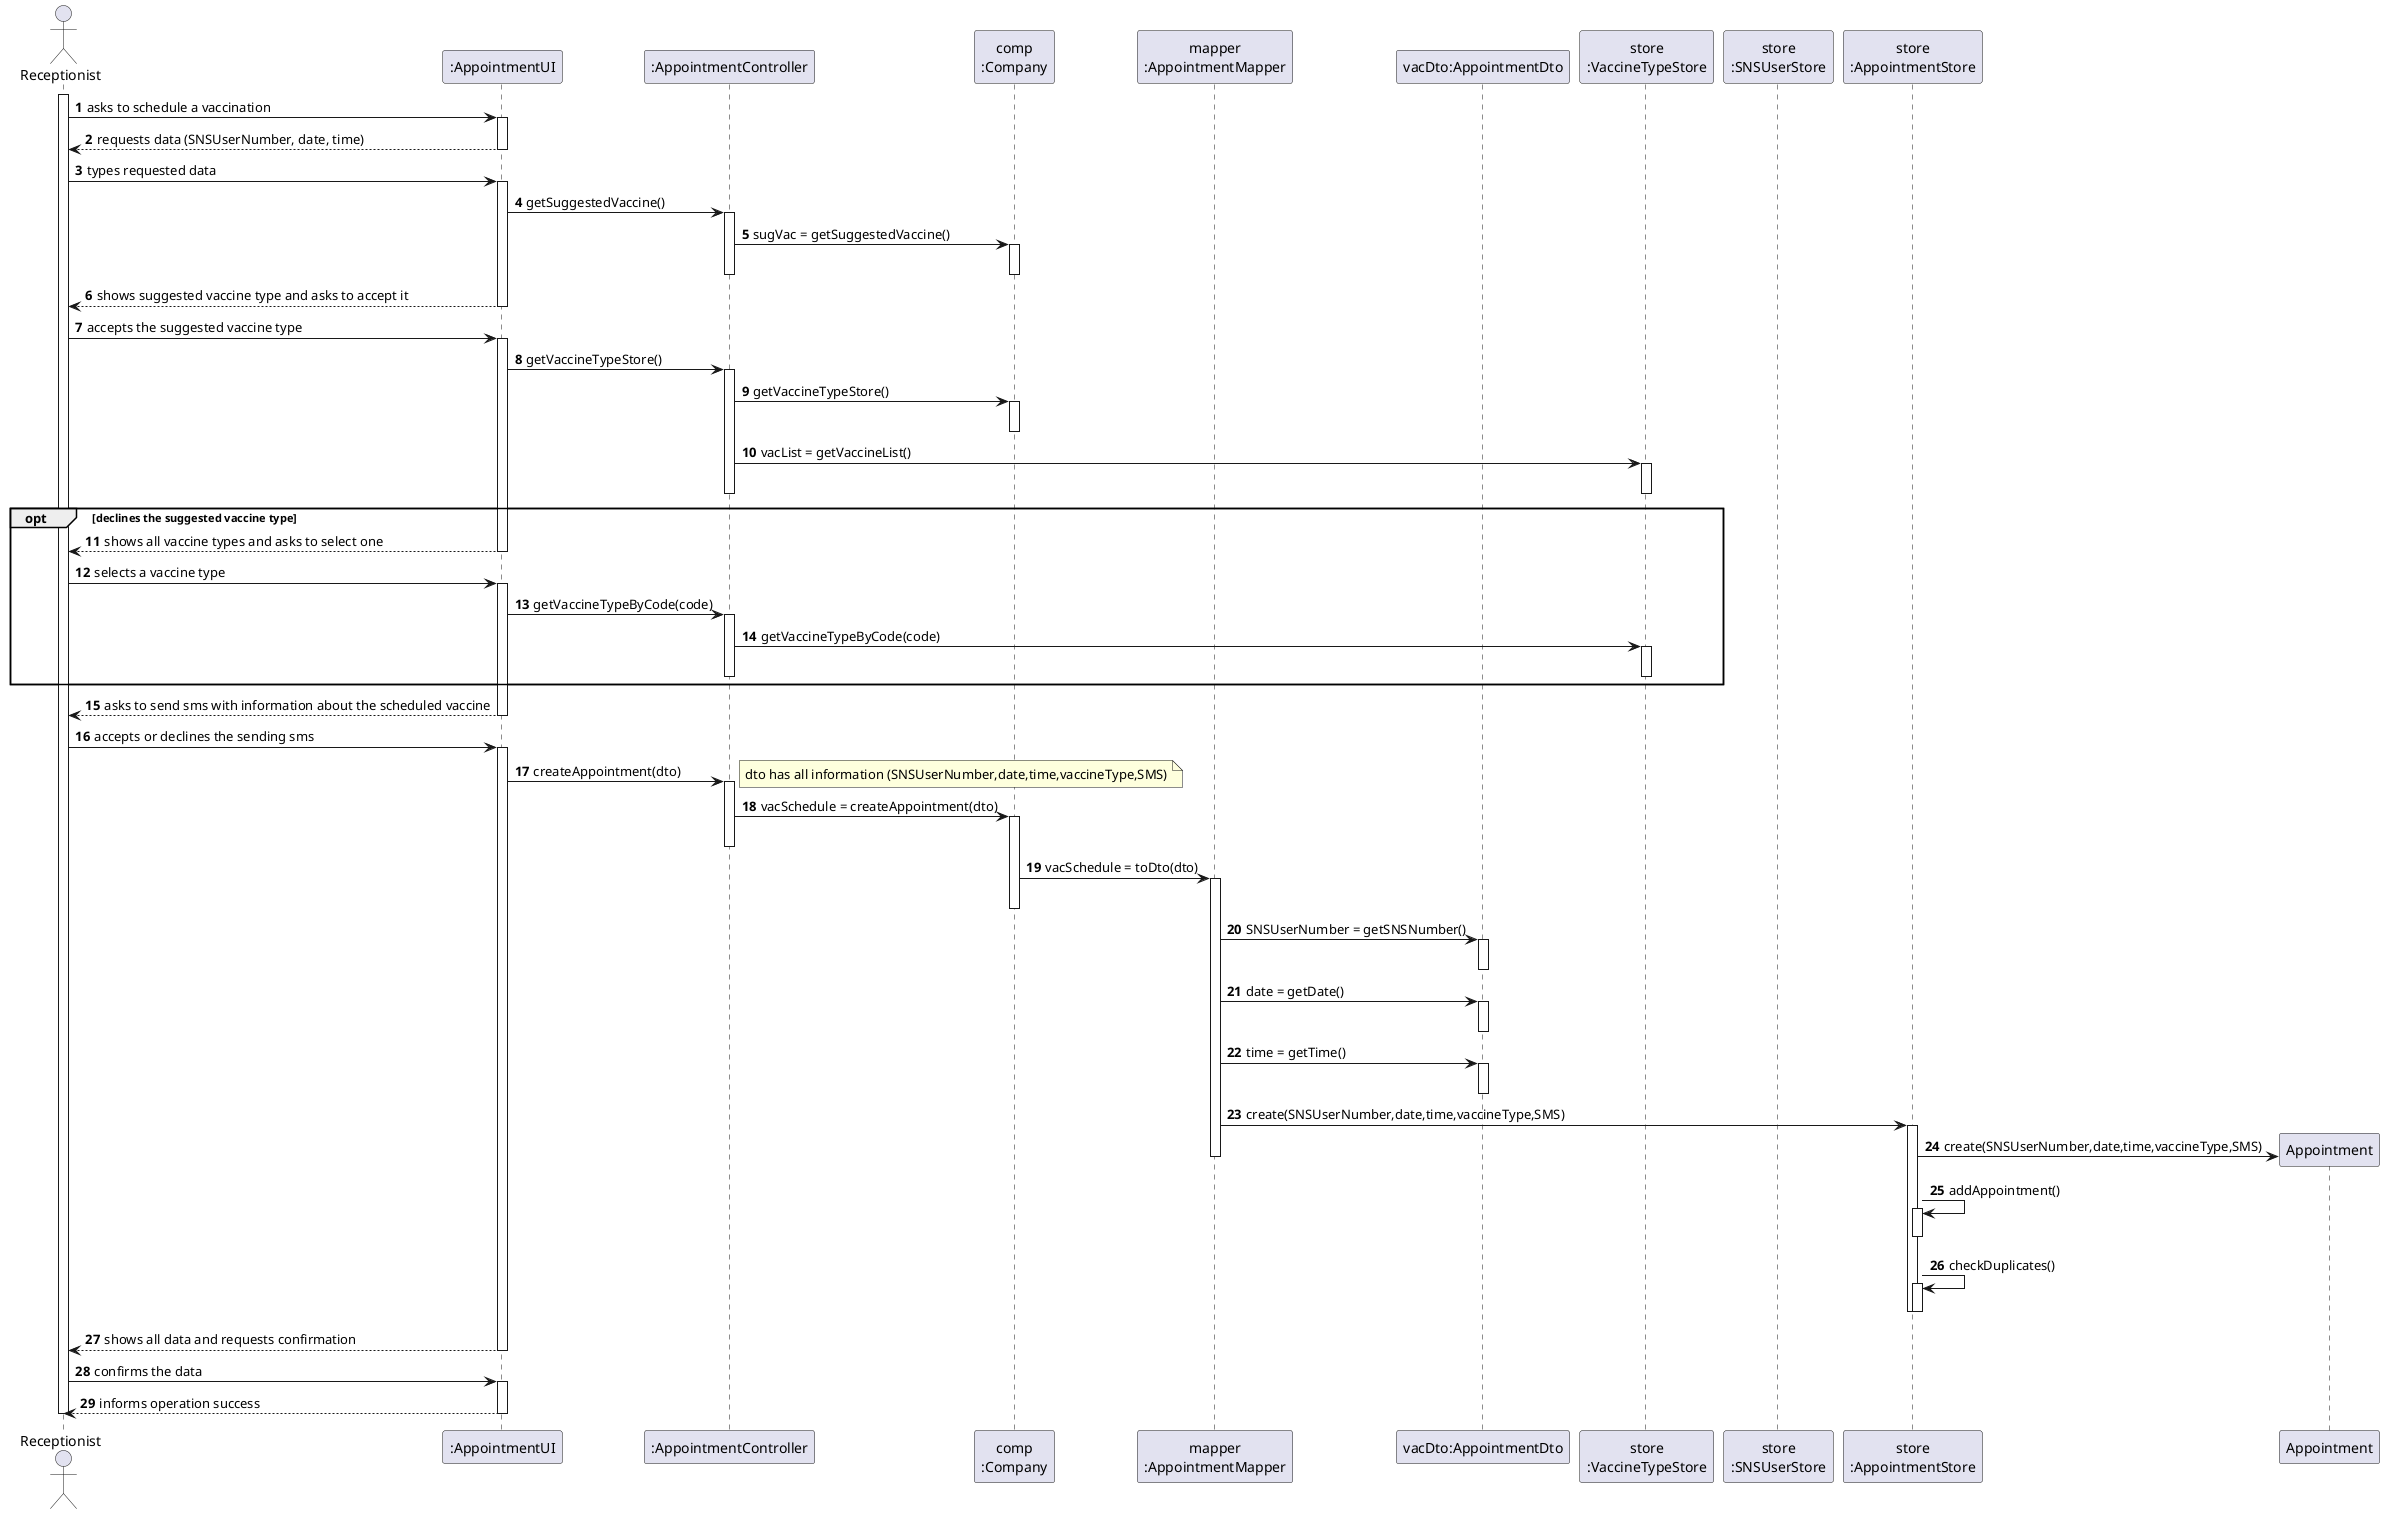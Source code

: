 @startuml US02_SD
autonumber
'hide footbox
actor "Receptionist" as RECEPT

participant ":AppointmentUI" as UI
participant ":AppointmentController" as CTRL
participant "comp\n:Company" as COMP
participant "mapper\n:AppointmentMapper" as MAPPER
participant "vacDto:AppointmentDto" as DTO
participant "store\n:VaccineTypeStore" as VACSTORE
participant "store\n:SNSUserStore" as SNSSTORE
participant "store\n:AppointmentStore" as APPSTORE

activate RECEPT
RECEPT -> UI : asks to schedule a vaccination
activate UI

UI --> RECEPT : requests data (SNSUserNumber, date, time)
deactivate UI

RECEPT -> UI : types requested data
activate UI

UI -> CTRL : getSuggestedVaccine()
activate CTRL

CTRL -> COMP : sugVac = getSuggestedVaccine()
activate COMP
deactivate CTRL
deactivate COMP

UI --> RECEPT : shows suggested vaccine type and asks to accept it
deactivate UI

RECEPT -> UI : accepts the suggested vaccine type
activate UI

UI -> CTRL : getVaccineTypeStore()
activate CTRL

CTRL -> COMP : getVaccineTypeStore()
activate COMP
deactivate COMP

CTRL -> VACSTORE : vacList = getVaccineList()
activate VACSTORE
deactivate VACSTORE
deactivate CTRL


opt declines the suggested vaccine type
UI --> RECEPT : shows all vaccine types and asks to select one
deactivate UI

RECEPT -> UI : selects a vaccine type
activate UI

UI -> CTRL : getVaccineTypeByCode(code)
activate CTRL

CTRL -> VACSTORE : getVaccineTypeByCode(code)
activate VACSTORE
deactivate VACSTORE
deactivate CTRL
end

UI --> RECEPT : asks to send sms with information about the scheduled vaccine
deactivate UI
RECEPT -> UI : accepts or declines the sending sms
activate UI

UI -> CTRL : createAppointment(dto)
activate CTRL

note right 
dto has all information (SNSUserNumber,date,time,vaccineType,SMS)
end note
CTRL -> COMP : vacSchedule = createAppointment(dto)
activate COMP
deactivate CTRL

COMP -> MAPPER : vacSchedule = toDto(dto)
activate MAPPER
deactivate COMP

MAPPER -> DTO : SNSUserNumber = getSNSNumber()
activate DTO
deactivate DTO

MAPPER -> DTO : date = getDate()
activate DTO
deactivate DTO

MAPPER -> DTO : time = getTime()
activate DTO
deactivate DTO
deactivate CTRL

MAPPER -> APPSTORE : create(SNSUserNumber,date,time,vaccineType,SMS)
activate APPSTORE

APPSTORE -> Appointment** : create(SNSUserNumber,date,time,vaccineType,SMS)
deactivate MAPPER

APPSTORE -> APPSTORE : addAppointment()
activate APPSTORE
deactivate APPSTORE

APPSTORE -> APPSTORE : checkDuplicates()
activate APPSTORE
deactivate APPSTORE
deactivate APPSTORE

UI --> RECEPT : shows all data and requests confirmation
deactivate UI
RECEPT -> UI : confirms the data
activate UI


UI --> RECEPT : informs operation success
deactivate UI

deactivate RECEPT

@enduml